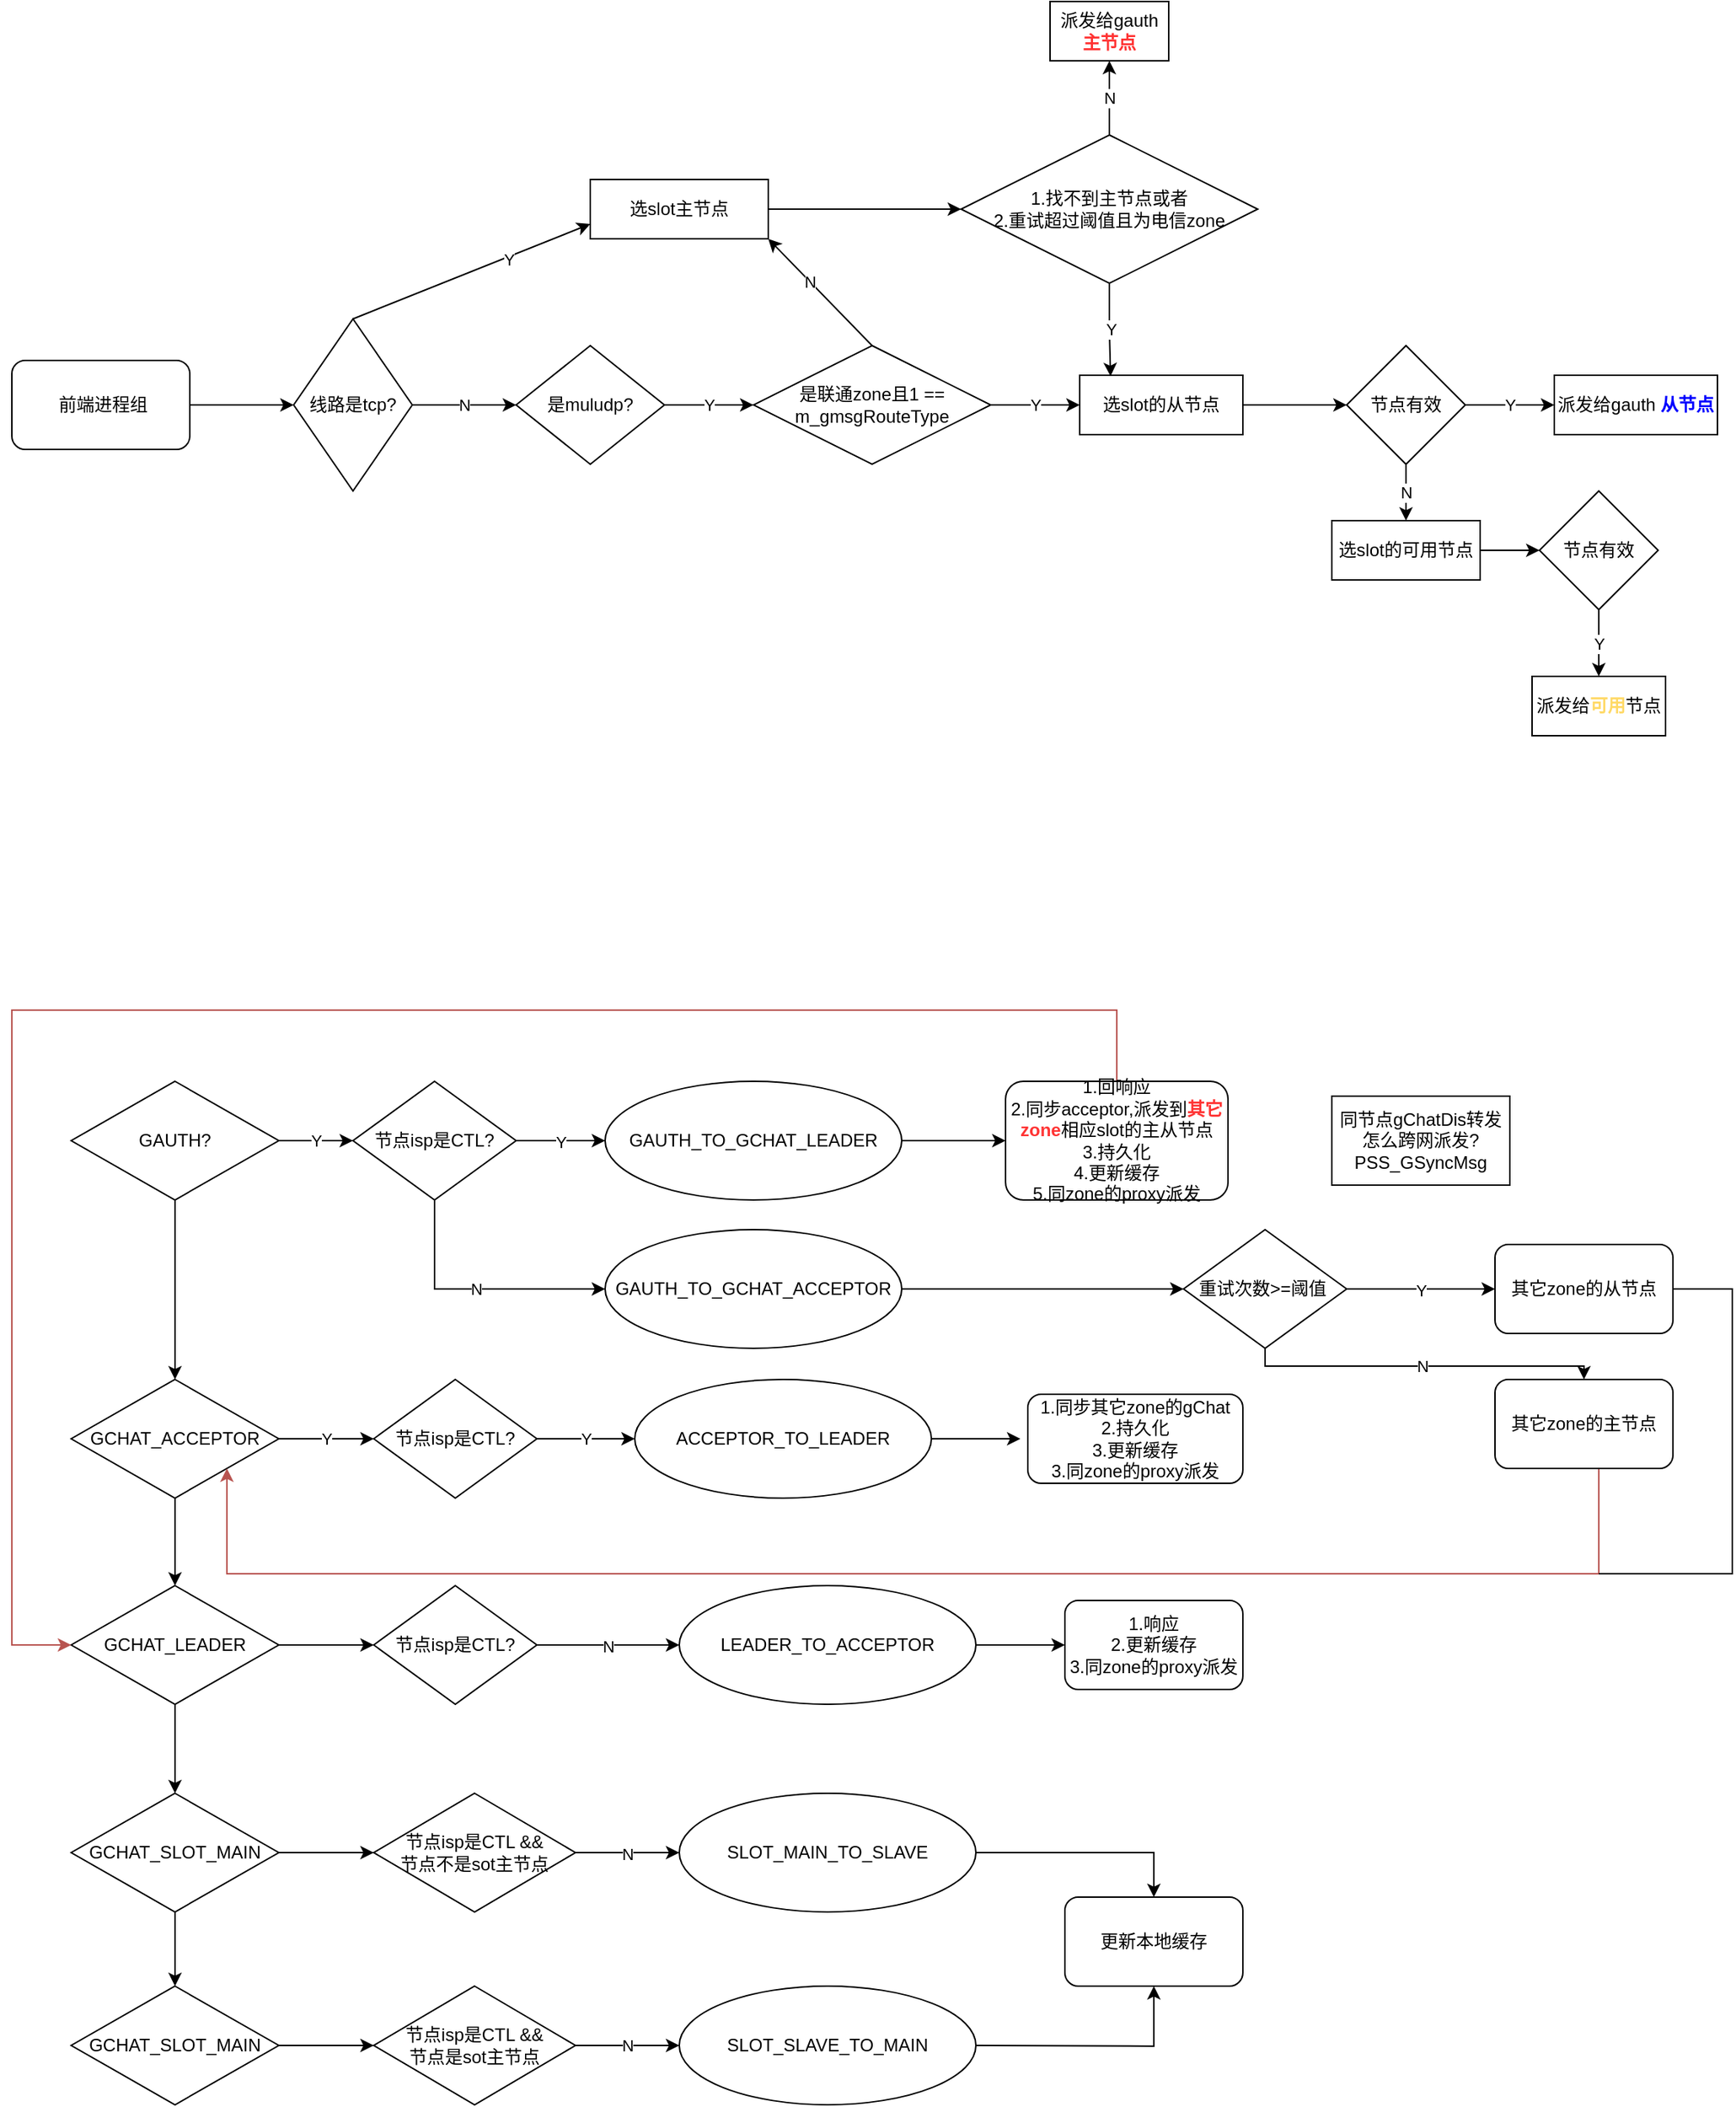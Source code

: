 <mxfile version="21.1.1" type="github">
  <diagram name="第 1 页" id="KKsY59eh9XaDmgX87wVV">
    <mxGraphModel dx="1418" dy="565" grid="1" gridSize="10" guides="1" tooltips="1" connect="1" arrows="1" fold="1" page="1" pageScale="1" pageWidth="827" pageHeight="1169" math="0" shadow="0">
      <root>
        <mxCell id="0" />
        <mxCell id="1" parent="0" />
        <mxCell id="A7drEQn15BSyyHfxk9KO-81" style="edgeStyle=orthogonalEdgeStyle;rounded=0;orthogonalLoop=1;jettySize=auto;html=1;entryX=0;entryY=0.5;entryDx=0;entryDy=0;" edge="1" parent="1" source="A7drEQn15BSyyHfxk9KO-1" target="A7drEQn15BSyyHfxk9KO-3">
          <mxGeometry relative="1" as="geometry" />
        </mxCell>
        <mxCell id="A7drEQn15BSyyHfxk9KO-1" value="&amp;nbsp;前端进程组" style="rounded=1;whiteSpace=wrap;html=1;" vertex="1" parent="1">
          <mxGeometry x="60" y="352" width="120" height="60" as="geometry" />
        </mxCell>
        <mxCell id="A7drEQn15BSyyHfxk9KO-61" value="N" style="edgeStyle=orthogonalEdgeStyle;rounded=0;orthogonalLoop=1;jettySize=auto;html=1;entryX=0;entryY=0.5;entryDx=0;entryDy=0;" edge="1" parent="1" source="A7drEQn15BSyyHfxk9KO-3" target="A7drEQn15BSyyHfxk9KO-22">
          <mxGeometry relative="1" as="geometry" />
        </mxCell>
        <mxCell id="A7drEQn15BSyyHfxk9KO-3" value="线路是tcp?" style="rhombus;whiteSpace=wrap;html=1;" vertex="1" parent="1">
          <mxGeometry x="250" y="324" width="80" height="116" as="geometry" />
        </mxCell>
        <mxCell id="A7drEQn15BSyyHfxk9KO-73" style="edgeStyle=orthogonalEdgeStyle;rounded=0;orthogonalLoop=1;jettySize=auto;html=1;entryX=0;entryY=0.5;entryDx=0;entryDy=0;" edge="1" parent="1" source="A7drEQn15BSyyHfxk9KO-6" target="A7drEQn15BSyyHfxk9KO-9">
          <mxGeometry relative="1" as="geometry" />
        </mxCell>
        <mxCell id="A7drEQn15BSyyHfxk9KO-6" value="选slot主节点" style="rounded=0;whiteSpace=wrap;html=1;" vertex="1" parent="1">
          <mxGeometry x="450" y="230" width="120" height="40" as="geometry" />
        </mxCell>
        <mxCell id="A7drEQn15BSyyHfxk9KO-74" value="N" style="edgeStyle=orthogonalEdgeStyle;rounded=0;orthogonalLoop=1;jettySize=auto;html=1;entryX=0.5;entryY=1;entryDx=0;entryDy=0;" edge="1" parent="1" source="A7drEQn15BSyyHfxk9KO-9" target="A7drEQn15BSyyHfxk9KO-40">
          <mxGeometry relative="1" as="geometry" />
        </mxCell>
        <mxCell id="A7drEQn15BSyyHfxk9KO-75" value="Y" style="edgeStyle=orthogonalEdgeStyle;rounded=0;orthogonalLoop=1;jettySize=auto;html=1;entryX=0.189;entryY=0.015;entryDx=0;entryDy=0;entryPerimeter=0;" edge="1" parent="1" source="A7drEQn15BSyyHfxk9KO-9" target="A7drEQn15BSyyHfxk9KO-11">
          <mxGeometry relative="1" as="geometry" />
        </mxCell>
        <mxCell id="A7drEQn15BSyyHfxk9KO-9" value="1.找不到主节点或者&lt;br&gt;2.重试超过阈值且为电信zone" style="rhombus;whiteSpace=wrap;html=1;" vertex="1" parent="1">
          <mxGeometry x="700" y="200" width="200" height="100" as="geometry" />
        </mxCell>
        <mxCell id="A7drEQn15BSyyHfxk9KO-76" style="edgeStyle=orthogonalEdgeStyle;rounded=0;orthogonalLoop=1;jettySize=auto;html=1;entryX=0;entryY=0.5;entryDx=0;entryDy=0;" edge="1" parent="1" source="A7drEQn15BSyyHfxk9KO-11" target="A7drEQn15BSyyHfxk9KO-31">
          <mxGeometry relative="1" as="geometry" />
        </mxCell>
        <mxCell id="A7drEQn15BSyyHfxk9KO-11" value="选slot的从节点" style="rounded=0;whiteSpace=wrap;html=1;" vertex="1" parent="1">
          <mxGeometry x="780" y="362" width="110" height="40" as="geometry" />
        </mxCell>
        <mxCell id="A7drEQn15BSyyHfxk9KO-72" value="Y" style="edgeStyle=orthogonalEdgeStyle;rounded=0;orthogonalLoop=1;jettySize=auto;html=1;" edge="1" parent="1" source="A7drEQn15BSyyHfxk9KO-16" target="A7drEQn15BSyyHfxk9KO-11">
          <mxGeometry relative="1" as="geometry" />
        </mxCell>
        <mxCell id="A7drEQn15BSyyHfxk9KO-16" value="是联通zone且1 == m_gmsgRouteType" style="rhombus;whiteSpace=wrap;html=1;" vertex="1" parent="1">
          <mxGeometry x="560" y="342" width="160" height="80" as="geometry" />
        </mxCell>
        <mxCell id="A7drEQn15BSyyHfxk9KO-70" value="Y" style="edgeStyle=orthogonalEdgeStyle;rounded=0;orthogonalLoop=1;jettySize=auto;html=1;exitX=1;exitY=0.5;exitDx=0;exitDy=0;entryX=0;entryY=0.5;entryDx=0;entryDy=0;" edge="1" parent="1" source="A7drEQn15BSyyHfxk9KO-22" target="A7drEQn15BSyyHfxk9KO-16">
          <mxGeometry relative="1" as="geometry" />
        </mxCell>
        <mxCell id="A7drEQn15BSyyHfxk9KO-22" value="是muludp?" style="rhombus;whiteSpace=wrap;html=1;" vertex="1" parent="1">
          <mxGeometry x="400" y="342" width="100" height="80" as="geometry" />
        </mxCell>
        <mxCell id="A7drEQn15BSyyHfxk9KO-79" style="edgeStyle=orthogonalEdgeStyle;rounded=0;orthogonalLoop=1;jettySize=auto;html=1;entryX=0;entryY=0.5;entryDx=0;entryDy=0;" edge="1" parent="1" source="A7drEQn15BSyyHfxk9KO-27" target="A7drEQn15BSyyHfxk9KO-46">
          <mxGeometry relative="1" as="geometry" />
        </mxCell>
        <mxCell id="A7drEQn15BSyyHfxk9KO-27" value="选slot的可用节点" style="rounded=0;whiteSpace=wrap;html=1;" vertex="1" parent="1">
          <mxGeometry x="950" y="460" width="100" height="40" as="geometry" />
        </mxCell>
        <mxCell id="A7drEQn15BSyyHfxk9KO-77" value="Y" style="edgeStyle=orthogonalEdgeStyle;rounded=0;orthogonalLoop=1;jettySize=auto;html=1;entryX=0;entryY=0.5;entryDx=0;entryDy=0;" edge="1" parent="1" source="A7drEQn15BSyyHfxk9KO-31" target="A7drEQn15BSyyHfxk9KO-41">
          <mxGeometry relative="1" as="geometry" />
        </mxCell>
        <mxCell id="A7drEQn15BSyyHfxk9KO-78" value="N" style="edgeStyle=orthogonalEdgeStyle;rounded=0;orthogonalLoop=1;jettySize=auto;html=1;entryX=0.5;entryY=0;entryDx=0;entryDy=0;" edge="1" parent="1" source="A7drEQn15BSyyHfxk9KO-31" target="A7drEQn15BSyyHfxk9KO-27">
          <mxGeometry relative="1" as="geometry" />
        </mxCell>
        <mxCell id="A7drEQn15BSyyHfxk9KO-31" value="节点有效" style="rhombus;whiteSpace=wrap;html=1;" vertex="1" parent="1">
          <mxGeometry x="960" y="342" width="80" height="80" as="geometry" />
        </mxCell>
        <mxCell id="A7drEQn15BSyyHfxk9KO-40" value="派发给gauth &lt;font color=&quot;#ff3333&quot;&gt;&lt;b&gt;主节点&lt;/b&gt;&lt;/font&gt;" style="rounded=0;whiteSpace=wrap;html=1;" vertex="1" parent="1">
          <mxGeometry x="760" y="110" width="80" height="40" as="geometry" />
        </mxCell>
        <mxCell id="A7drEQn15BSyyHfxk9KO-41" value="派发给gauth &lt;b&gt;&lt;font color=&quot;#0000ff&quot;&gt;从节点&lt;/font&gt;&lt;/b&gt;" style="rounded=0;whiteSpace=wrap;html=1;" vertex="1" parent="1">
          <mxGeometry x="1100" y="362" width="110" height="40" as="geometry" />
        </mxCell>
        <mxCell id="A7drEQn15BSyyHfxk9KO-80" value="Y" style="edgeStyle=orthogonalEdgeStyle;rounded=0;orthogonalLoop=1;jettySize=auto;html=1;" edge="1" parent="1" source="A7drEQn15BSyyHfxk9KO-46" target="A7drEQn15BSyyHfxk9KO-51">
          <mxGeometry relative="1" as="geometry" />
        </mxCell>
        <mxCell id="A7drEQn15BSyyHfxk9KO-46" value="节点有效" style="rhombus;whiteSpace=wrap;html=1;" vertex="1" parent="1">
          <mxGeometry x="1090" y="440" width="80" height="80" as="geometry" />
        </mxCell>
        <mxCell id="A7drEQn15BSyyHfxk9KO-51" value="派发给&lt;b&gt;&lt;font color=&quot;#ffd966&quot;&gt;可用&lt;/font&gt;&lt;/b&gt;节点" style="rounded=0;whiteSpace=wrap;html=1;" vertex="1" parent="1">
          <mxGeometry x="1085" y="565" width="90" height="40" as="geometry" />
        </mxCell>
        <mxCell id="A7drEQn15BSyyHfxk9KO-56" value="" style="endArrow=classic;html=1;rounded=0;entryX=1;entryY=1;entryDx=0;entryDy=0;exitX=0.5;exitY=0;exitDx=0;exitDy=0;" edge="1" parent="1" source="A7drEQn15BSyyHfxk9KO-16" target="A7drEQn15BSyyHfxk9KO-6">
          <mxGeometry width="50" height="50" relative="1" as="geometry">
            <mxPoint x="620" y="340" as="sourcePoint" />
            <mxPoint x="670" y="290" as="targetPoint" />
          </mxGeometry>
        </mxCell>
        <mxCell id="A7drEQn15BSyyHfxk9KO-57" value="N" style="edgeLabel;html=1;align=center;verticalAlign=middle;resizable=0;points=[];" vertex="1" connectable="0" parent="A7drEQn15BSyyHfxk9KO-56">
          <mxGeometry x="0.213" y="-1" relative="1" as="geometry">
            <mxPoint y="1" as="offset" />
          </mxGeometry>
        </mxCell>
        <mxCell id="A7drEQn15BSyyHfxk9KO-58" value="" style="endArrow=classic;html=1;rounded=0;entryX=0;entryY=0.75;entryDx=0;entryDy=0;exitX=0.5;exitY=0;exitDx=0;exitDy=0;" edge="1" parent="1" source="A7drEQn15BSyyHfxk9KO-3" target="A7drEQn15BSyyHfxk9KO-6">
          <mxGeometry width="50" height="50" relative="1" as="geometry">
            <mxPoint x="290" y="320" as="sourcePoint" />
            <mxPoint x="340" y="270" as="targetPoint" />
          </mxGeometry>
        </mxCell>
        <mxCell id="A7drEQn15BSyyHfxk9KO-59" value="Y" style="edgeLabel;html=1;align=center;verticalAlign=middle;resizable=0;points=[];" vertex="1" connectable="0" parent="A7drEQn15BSyyHfxk9KO-58">
          <mxGeometry x="0.302" y="-1" relative="1" as="geometry">
            <mxPoint as="offset" />
          </mxGeometry>
        </mxCell>
        <mxCell id="A7drEQn15BSyyHfxk9KO-88" value="Y" style="edgeStyle=orthogonalEdgeStyle;rounded=0;orthogonalLoop=1;jettySize=auto;html=1;entryX=0;entryY=0.5;entryDx=0;entryDy=0;" edge="1" parent="1" source="A7drEQn15BSyyHfxk9KO-85" target="A7drEQn15BSyyHfxk9KO-87">
          <mxGeometry relative="1" as="geometry" />
        </mxCell>
        <mxCell id="A7drEQn15BSyyHfxk9KO-99" style="edgeStyle=orthogonalEdgeStyle;rounded=0;orthogonalLoop=1;jettySize=auto;html=1;" edge="1" parent="1" source="A7drEQn15BSyyHfxk9KO-85" target="A7drEQn15BSyyHfxk9KO-89">
          <mxGeometry relative="1" as="geometry" />
        </mxCell>
        <mxCell id="A7drEQn15BSyyHfxk9KO-85" value="GAUTH?" style="rhombus;whiteSpace=wrap;html=1;" vertex="1" parent="1">
          <mxGeometry x="100" y="838" width="140" height="80" as="geometry" />
        </mxCell>
        <mxCell id="A7drEQn15BSyyHfxk9KO-90" value="Y" style="edgeStyle=orthogonalEdgeStyle;rounded=0;orthogonalLoop=1;jettySize=auto;html=1;" edge="1" parent="1" source="A7drEQn15BSyyHfxk9KO-87">
          <mxGeometry relative="1" as="geometry">
            <mxPoint x="460" y="878" as="targetPoint" />
          </mxGeometry>
        </mxCell>
        <mxCell id="A7drEQn15BSyyHfxk9KO-94" value="N" style="edgeStyle=orthogonalEdgeStyle;rounded=0;orthogonalLoop=1;jettySize=auto;html=1;entryX=0;entryY=0.5;entryDx=0;entryDy=0;" edge="1" parent="1" source="A7drEQn15BSyyHfxk9KO-87" target="A7drEQn15BSyyHfxk9KO-93">
          <mxGeometry relative="1" as="geometry">
            <mxPoint x="400" y="1028" as="targetPoint" />
            <Array as="points">
              <mxPoint x="345" y="978" />
            </Array>
          </mxGeometry>
        </mxCell>
        <mxCell id="A7drEQn15BSyyHfxk9KO-87" value="节点isp是CTL?" style="rhombus;whiteSpace=wrap;html=1;" vertex="1" parent="1">
          <mxGeometry x="290" y="838" width="110" height="80" as="geometry" />
        </mxCell>
        <mxCell id="A7drEQn15BSyyHfxk9KO-96" value="Y" style="edgeStyle=orthogonalEdgeStyle;rounded=0;orthogonalLoop=1;jettySize=auto;html=1;exitX=1;exitY=0.5;exitDx=0;exitDy=0;entryX=0;entryY=0.5;entryDx=0;entryDy=0;" edge="1" parent="1" source="A7drEQn15BSyyHfxk9KO-89" target="A7drEQn15BSyyHfxk9KO-95">
          <mxGeometry relative="1" as="geometry" />
        </mxCell>
        <mxCell id="A7drEQn15BSyyHfxk9KO-103" style="edgeStyle=orthogonalEdgeStyle;rounded=0;orthogonalLoop=1;jettySize=auto;html=1;entryX=0.5;entryY=0;entryDx=0;entryDy=0;" edge="1" parent="1" source="A7drEQn15BSyyHfxk9KO-89" target="A7drEQn15BSyyHfxk9KO-102">
          <mxGeometry relative="1" as="geometry" />
        </mxCell>
        <mxCell id="A7drEQn15BSyyHfxk9KO-89" value="GCHAT_ACCEPTOR" style="rhombus;whiteSpace=wrap;html=1;" vertex="1" parent="1">
          <mxGeometry x="100" y="1039" width="140" height="80" as="geometry" />
        </mxCell>
        <mxCell id="A7drEQn15BSyyHfxk9KO-128" style="edgeStyle=orthogonalEdgeStyle;rounded=0;orthogonalLoop=1;jettySize=auto;html=1;" edge="1" parent="1" source="A7drEQn15BSyyHfxk9KO-92">
          <mxGeometry relative="1" as="geometry">
            <mxPoint x="730" y="878" as="targetPoint" />
          </mxGeometry>
        </mxCell>
        <mxCell id="A7drEQn15BSyyHfxk9KO-92" value="GAUTH_TO_GCHAT_LEADER" style="ellipse;whiteSpace=wrap;html=1;" vertex="1" parent="1">
          <mxGeometry x="460" y="838" width="200" height="80" as="geometry" />
        </mxCell>
        <mxCell id="A7drEQn15BSyyHfxk9KO-136" style="edgeStyle=orthogonalEdgeStyle;rounded=0;orthogonalLoop=1;jettySize=auto;html=1;" edge="1" parent="1" source="A7drEQn15BSyyHfxk9KO-93">
          <mxGeometry relative="1" as="geometry">
            <mxPoint x="850" y="978" as="targetPoint" />
          </mxGeometry>
        </mxCell>
        <mxCell id="A7drEQn15BSyyHfxk9KO-93" value="GAUTH_TO_GCHAT_ACCEPTOR" style="ellipse;whiteSpace=wrap;html=1;" vertex="1" parent="1">
          <mxGeometry x="460" y="938" width="200" height="80" as="geometry" />
        </mxCell>
        <mxCell id="A7drEQn15BSyyHfxk9KO-101" value="Y" style="edgeStyle=orthogonalEdgeStyle;rounded=0;orthogonalLoop=1;jettySize=auto;html=1;entryX=0;entryY=0.5;entryDx=0;entryDy=0;" edge="1" parent="1" source="A7drEQn15BSyyHfxk9KO-95" target="A7drEQn15BSyyHfxk9KO-100">
          <mxGeometry relative="1" as="geometry" />
        </mxCell>
        <mxCell id="A7drEQn15BSyyHfxk9KO-95" value="节点isp是CTL?" style="rhombus;whiteSpace=wrap;html=1;" vertex="1" parent="1">
          <mxGeometry x="304" y="1039" width="110" height="80" as="geometry" />
        </mxCell>
        <mxCell id="A7drEQn15BSyyHfxk9KO-134" style="edgeStyle=orthogonalEdgeStyle;rounded=0;orthogonalLoop=1;jettySize=auto;html=1;" edge="1" parent="1" source="A7drEQn15BSyyHfxk9KO-100">
          <mxGeometry relative="1" as="geometry">
            <mxPoint x="740" y="1079" as="targetPoint" />
          </mxGeometry>
        </mxCell>
        <mxCell id="A7drEQn15BSyyHfxk9KO-100" value="ACCEPTOR_TO_LEADER" style="ellipse;whiteSpace=wrap;html=1;" vertex="1" parent="1">
          <mxGeometry x="480" y="1039" width="200" height="80" as="geometry" />
        </mxCell>
        <mxCell id="A7drEQn15BSyyHfxk9KO-105" style="edgeStyle=orthogonalEdgeStyle;rounded=0;orthogonalLoop=1;jettySize=auto;html=1;exitX=1;exitY=0.5;exitDx=0;exitDy=0;entryX=0;entryY=0.5;entryDx=0;entryDy=0;" edge="1" parent="1" source="A7drEQn15BSyyHfxk9KO-102" target="A7drEQn15BSyyHfxk9KO-104">
          <mxGeometry relative="1" as="geometry" />
        </mxCell>
        <mxCell id="A7drEQn15BSyyHfxk9KO-119" style="edgeStyle=orthogonalEdgeStyle;rounded=0;orthogonalLoop=1;jettySize=auto;html=1;entryX=0.5;entryY=0;entryDx=0;entryDy=0;" edge="1" parent="1" source="A7drEQn15BSyyHfxk9KO-102" target="A7drEQn15BSyyHfxk9KO-110">
          <mxGeometry relative="1" as="geometry" />
        </mxCell>
        <mxCell id="A7drEQn15BSyyHfxk9KO-102" value="GCHAT_LEADER" style="rhombus;whiteSpace=wrap;html=1;" vertex="1" parent="1">
          <mxGeometry x="100" y="1178" width="140" height="80" as="geometry" />
        </mxCell>
        <mxCell id="A7drEQn15BSyyHfxk9KO-106" value="N" style="edgeStyle=orthogonalEdgeStyle;rounded=0;orthogonalLoop=1;jettySize=auto;html=1;" edge="1" parent="1" source="A7drEQn15BSyyHfxk9KO-104">
          <mxGeometry relative="1" as="geometry">
            <mxPoint x="510" y="1218" as="targetPoint" />
          </mxGeometry>
        </mxCell>
        <mxCell id="A7drEQn15BSyyHfxk9KO-104" value="节点isp是CTL?" style="rhombus;whiteSpace=wrap;html=1;" vertex="1" parent="1">
          <mxGeometry x="304" y="1178" width="110" height="80" as="geometry" />
        </mxCell>
        <mxCell id="A7drEQn15BSyyHfxk9KO-147" style="edgeStyle=orthogonalEdgeStyle;rounded=0;orthogonalLoop=1;jettySize=auto;html=1;entryX=0;entryY=0.5;entryDx=0;entryDy=0;" edge="1" parent="1" source="A7drEQn15BSyyHfxk9KO-107" target="A7drEQn15BSyyHfxk9KO-146">
          <mxGeometry relative="1" as="geometry" />
        </mxCell>
        <mxCell id="A7drEQn15BSyyHfxk9KO-107" value="LEADER_TO_ACCEPTOR" style="ellipse;whiteSpace=wrap;html=1;" vertex="1" parent="1">
          <mxGeometry x="510" y="1178" width="200" height="80" as="geometry" />
        </mxCell>
        <mxCell id="A7drEQn15BSyyHfxk9KO-109" style="edgeStyle=orthogonalEdgeStyle;rounded=0;orthogonalLoop=1;jettySize=auto;html=1;exitX=1;exitY=0.5;exitDx=0;exitDy=0;entryX=0;entryY=0.5;entryDx=0;entryDy=0;" edge="1" parent="1" source="A7drEQn15BSyyHfxk9KO-110" target="A7drEQn15BSyyHfxk9KO-112">
          <mxGeometry relative="1" as="geometry" />
        </mxCell>
        <mxCell id="A7drEQn15BSyyHfxk9KO-120" style="edgeStyle=orthogonalEdgeStyle;rounded=0;orthogonalLoop=1;jettySize=auto;html=1;entryX=0.5;entryY=0;entryDx=0;entryDy=0;" edge="1" parent="1" source="A7drEQn15BSyyHfxk9KO-110">
          <mxGeometry relative="1" as="geometry">
            <mxPoint x="170" y="1448" as="targetPoint" />
          </mxGeometry>
        </mxCell>
        <mxCell id="A7drEQn15BSyyHfxk9KO-110" value="GCHAT_SLOT_MAIN" style="rhombus;whiteSpace=wrap;html=1;" vertex="1" parent="1">
          <mxGeometry x="100" y="1318" width="140" height="80" as="geometry" />
        </mxCell>
        <mxCell id="A7drEQn15BSyyHfxk9KO-111" value="N" style="edgeStyle=orthogonalEdgeStyle;rounded=0;orthogonalLoop=1;jettySize=auto;html=1;" edge="1" parent="1" source="A7drEQn15BSyyHfxk9KO-112">
          <mxGeometry relative="1" as="geometry">
            <mxPoint x="510" y="1358" as="targetPoint" />
          </mxGeometry>
        </mxCell>
        <mxCell id="A7drEQn15BSyyHfxk9KO-112" value="节点isp是CTL &amp;amp;&amp;amp;&lt;br&gt;节点不是sot主节点" style="rhombus;whiteSpace=wrap;html=1;" vertex="1" parent="1">
          <mxGeometry x="304" y="1318" width="136" height="80" as="geometry" />
        </mxCell>
        <mxCell id="A7drEQn15BSyyHfxk9KO-123" style="edgeStyle=orthogonalEdgeStyle;rounded=0;orthogonalLoop=1;jettySize=auto;html=1;entryX=0.5;entryY=0;entryDx=0;entryDy=0;" edge="1" parent="1" source="A7drEQn15BSyyHfxk9KO-113" target="A7drEQn15BSyyHfxk9KO-122">
          <mxGeometry relative="1" as="geometry" />
        </mxCell>
        <mxCell id="A7drEQn15BSyyHfxk9KO-113" value="SLOT_MAIN_TO_SLAVE" style="ellipse;whiteSpace=wrap;html=1;" vertex="1" parent="1">
          <mxGeometry x="510" y="1318" width="200" height="80" as="geometry" />
        </mxCell>
        <mxCell id="A7drEQn15BSyyHfxk9KO-114" style="edgeStyle=orthogonalEdgeStyle;rounded=0;orthogonalLoop=1;jettySize=auto;html=1;exitX=1;exitY=0.5;exitDx=0;exitDy=0;entryX=0;entryY=0.5;entryDx=0;entryDy=0;" edge="1" parent="1">
          <mxGeometry relative="1" as="geometry">
            <mxPoint x="240" y="1488" as="sourcePoint" />
            <mxPoint x="304" y="1488" as="targetPoint" />
          </mxGeometry>
        </mxCell>
        <mxCell id="A7drEQn15BSyyHfxk9KO-115" value="GCHAT_SLOT_MAIN" style="rhombus;whiteSpace=wrap;html=1;" vertex="1" parent="1">
          <mxGeometry x="100" y="1448" width="140" height="80" as="geometry" />
        </mxCell>
        <mxCell id="A7drEQn15BSyyHfxk9KO-116" value="N" style="edgeStyle=orthogonalEdgeStyle;rounded=0;orthogonalLoop=1;jettySize=auto;html=1;" edge="1" parent="1">
          <mxGeometry relative="1" as="geometry">
            <mxPoint x="510" y="1488" as="targetPoint" />
            <mxPoint x="440" y="1488" as="sourcePoint" />
          </mxGeometry>
        </mxCell>
        <mxCell id="A7drEQn15BSyyHfxk9KO-117" value="节点isp是CTL &amp;amp;&amp;amp;&lt;br&gt;节点是sot主节点" style="rhombus;whiteSpace=wrap;html=1;" vertex="1" parent="1">
          <mxGeometry x="304" y="1448" width="136" height="80" as="geometry" />
        </mxCell>
        <mxCell id="A7drEQn15BSyyHfxk9KO-124" style="edgeStyle=orthogonalEdgeStyle;rounded=0;orthogonalLoop=1;jettySize=auto;html=1;entryX=0.5;entryY=1;entryDx=0;entryDy=0;" edge="1" parent="1" target="A7drEQn15BSyyHfxk9KO-122">
          <mxGeometry relative="1" as="geometry">
            <mxPoint x="710" y="1488" as="sourcePoint" />
          </mxGeometry>
        </mxCell>
        <mxCell id="A7drEQn15BSyyHfxk9KO-118" value="SLOT_SLAVE_TO_MAIN" style="ellipse;whiteSpace=wrap;html=1;" vertex="1" parent="1">
          <mxGeometry x="510" y="1448" width="200" height="80" as="geometry" />
        </mxCell>
        <mxCell id="A7drEQn15BSyyHfxk9KO-122" value="更新本地缓存" style="rounded=1;whiteSpace=wrap;html=1;" vertex="1" parent="1">
          <mxGeometry x="770" y="1388" width="120" height="60" as="geometry" />
        </mxCell>
        <mxCell id="A7drEQn15BSyyHfxk9KO-132" style="edgeStyle=orthogonalEdgeStyle;rounded=0;orthogonalLoop=1;jettySize=auto;html=1;entryX=0;entryY=0.5;entryDx=0;entryDy=0;fillColor=#f8cecc;strokeColor=#b85450;" edge="1" parent="1" source="A7drEQn15BSyyHfxk9KO-126" target="A7drEQn15BSyyHfxk9KO-102">
          <mxGeometry relative="1" as="geometry">
            <mxPoint x="70" y="1070" as="targetPoint" />
            <Array as="points">
              <mxPoint x="805" y="790" />
              <mxPoint x="60" y="790" />
              <mxPoint x="60" y="1218" />
            </Array>
          </mxGeometry>
        </mxCell>
        <mxCell id="A7drEQn15BSyyHfxk9KO-126" value="1.回响应&lt;br&gt;2.同步acceptor,派发到&lt;b&gt;&lt;font color=&quot;#ff3333&quot;&gt;其它zone&lt;/font&gt;&lt;/b&gt;相应slot的主从节点&lt;br&gt;3.持久化&lt;br&gt;4.更新缓存&lt;br&gt;5.同zone的proxy派发" style="rounded=1;whiteSpace=wrap;html=1;" vertex="1" parent="1">
          <mxGeometry x="730" y="838" width="150" height="80" as="geometry" />
        </mxCell>
        <mxCell id="A7drEQn15BSyyHfxk9KO-133" value="同节点gChatDis转发&lt;br&gt;怎么跨网派发?&lt;br&gt;PSS_GSyncMsg" style="rounded=0;whiteSpace=wrap;html=1;" vertex="1" parent="1">
          <mxGeometry x="950" y="848" width="120" height="60" as="geometry" />
        </mxCell>
        <mxCell id="A7drEQn15BSyyHfxk9KO-135" value="1.同步其它zone的gChat&lt;br&gt;2.持久化&lt;br&gt;3.更新缓存&lt;br&gt;3.同zone的proxy派发" style="rounded=1;whiteSpace=wrap;html=1;" vertex="1" parent="1">
          <mxGeometry x="745" y="1049" width="145" height="60" as="geometry" />
        </mxCell>
        <mxCell id="A7drEQn15BSyyHfxk9KO-138" value="Y" style="edgeStyle=orthogonalEdgeStyle;rounded=0;orthogonalLoop=1;jettySize=auto;html=1;" edge="1" parent="1" source="A7drEQn15BSyyHfxk9KO-137">
          <mxGeometry relative="1" as="geometry">
            <mxPoint x="1060" y="978" as="targetPoint" />
          </mxGeometry>
        </mxCell>
        <mxCell id="A7drEQn15BSyyHfxk9KO-141" value="N" style="edgeStyle=orthogonalEdgeStyle;rounded=0;orthogonalLoop=1;jettySize=auto;html=1;exitX=0.5;exitY=1;exitDx=0;exitDy=0;entryX=0.5;entryY=0;entryDx=0;entryDy=0;" edge="1" parent="1" source="A7drEQn15BSyyHfxk9KO-137" target="A7drEQn15BSyyHfxk9KO-140">
          <mxGeometry relative="1" as="geometry">
            <Array as="points">
              <mxPoint x="905" y="1030" />
              <mxPoint x="1120" y="1030" />
            </Array>
          </mxGeometry>
        </mxCell>
        <mxCell id="A7drEQn15BSyyHfxk9KO-137" value="重试次数&amp;gt;=阈值&amp;nbsp;" style="rhombus;whiteSpace=wrap;html=1;" vertex="1" parent="1">
          <mxGeometry x="850" y="938" width="110" height="80" as="geometry" />
        </mxCell>
        <mxCell id="A7drEQn15BSyyHfxk9KO-139" value="其它zone的从节点" style="rounded=1;whiteSpace=wrap;html=1;" vertex="1" parent="1">
          <mxGeometry x="1060" y="948" width="120" height="60" as="geometry" />
        </mxCell>
        <mxCell id="A7drEQn15BSyyHfxk9KO-143" style="edgeStyle=orthogonalEdgeStyle;rounded=0;orthogonalLoop=1;jettySize=auto;html=1;entryX=1;entryY=1;entryDx=0;entryDy=0;fillColor=#f8cecc;strokeColor=#b85450;" edge="1" parent="1" source="A7drEQn15BSyyHfxk9KO-140" target="A7drEQn15BSyyHfxk9KO-89">
          <mxGeometry relative="1" as="geometry">
            <mxPoint x="330" y="1140" as="targetPoint" />
            <Array as="points">
              <mxPoint x="1130" y="1170" />
              <mxPoint x="205" y="1170" />
            </Array>
          </mxGeometry>
        </mxCell>
        <mxCell id="A7drEQn15BSyyHfxk9KO-140" value="其它zone的主节点" style="rounded=1;whiteSpace=wrap;html=1;" vertex="1" parent="1">
          <mxGeometry x="1060" y="1039" width="120" height="60" as="geometry" />
        </mxCell>
        <mxCell id="A7drEQn15BSyyHfxk9KO-145" value="" style="endArrow=none;html=1;rounded=0;exitX=1;exitY=0.5;exitDx=0;exitDy=0;" edge="1" parent="1" source="A7drEQn15BSyyHfxk9KO-139">
          <mxGeometry width="50" height="50" relative="1" as="geometry">
            <mxPoint x="1190" y="980" as="sourcePoint" />
            <mxPoint x="1130" y="1170" as="targetPoint" />
            <Array as="points">
              <mxPoint x="1220" y="978" />
              <mxPoint x="1220" y="1170" />
            </Array>
          </mxGeometry>
        </mxCell>
        <mxCell id="A7drEQn15BSyyHfxk9KO-146" value="1.响应&lt;br&gt;2.更新缓存&lt;br&gt;3.同zone的proxy派发" style="rounded=1;whiteSpace=wrap;html=1;" vertex="1" parent="1">
          <mxGeometry x="770" y="1188" width="120" height="60" as="geometry" />
        </mxCell>
      </root>
    </mxGraphModel>
  </diagram>
</mxfile>
